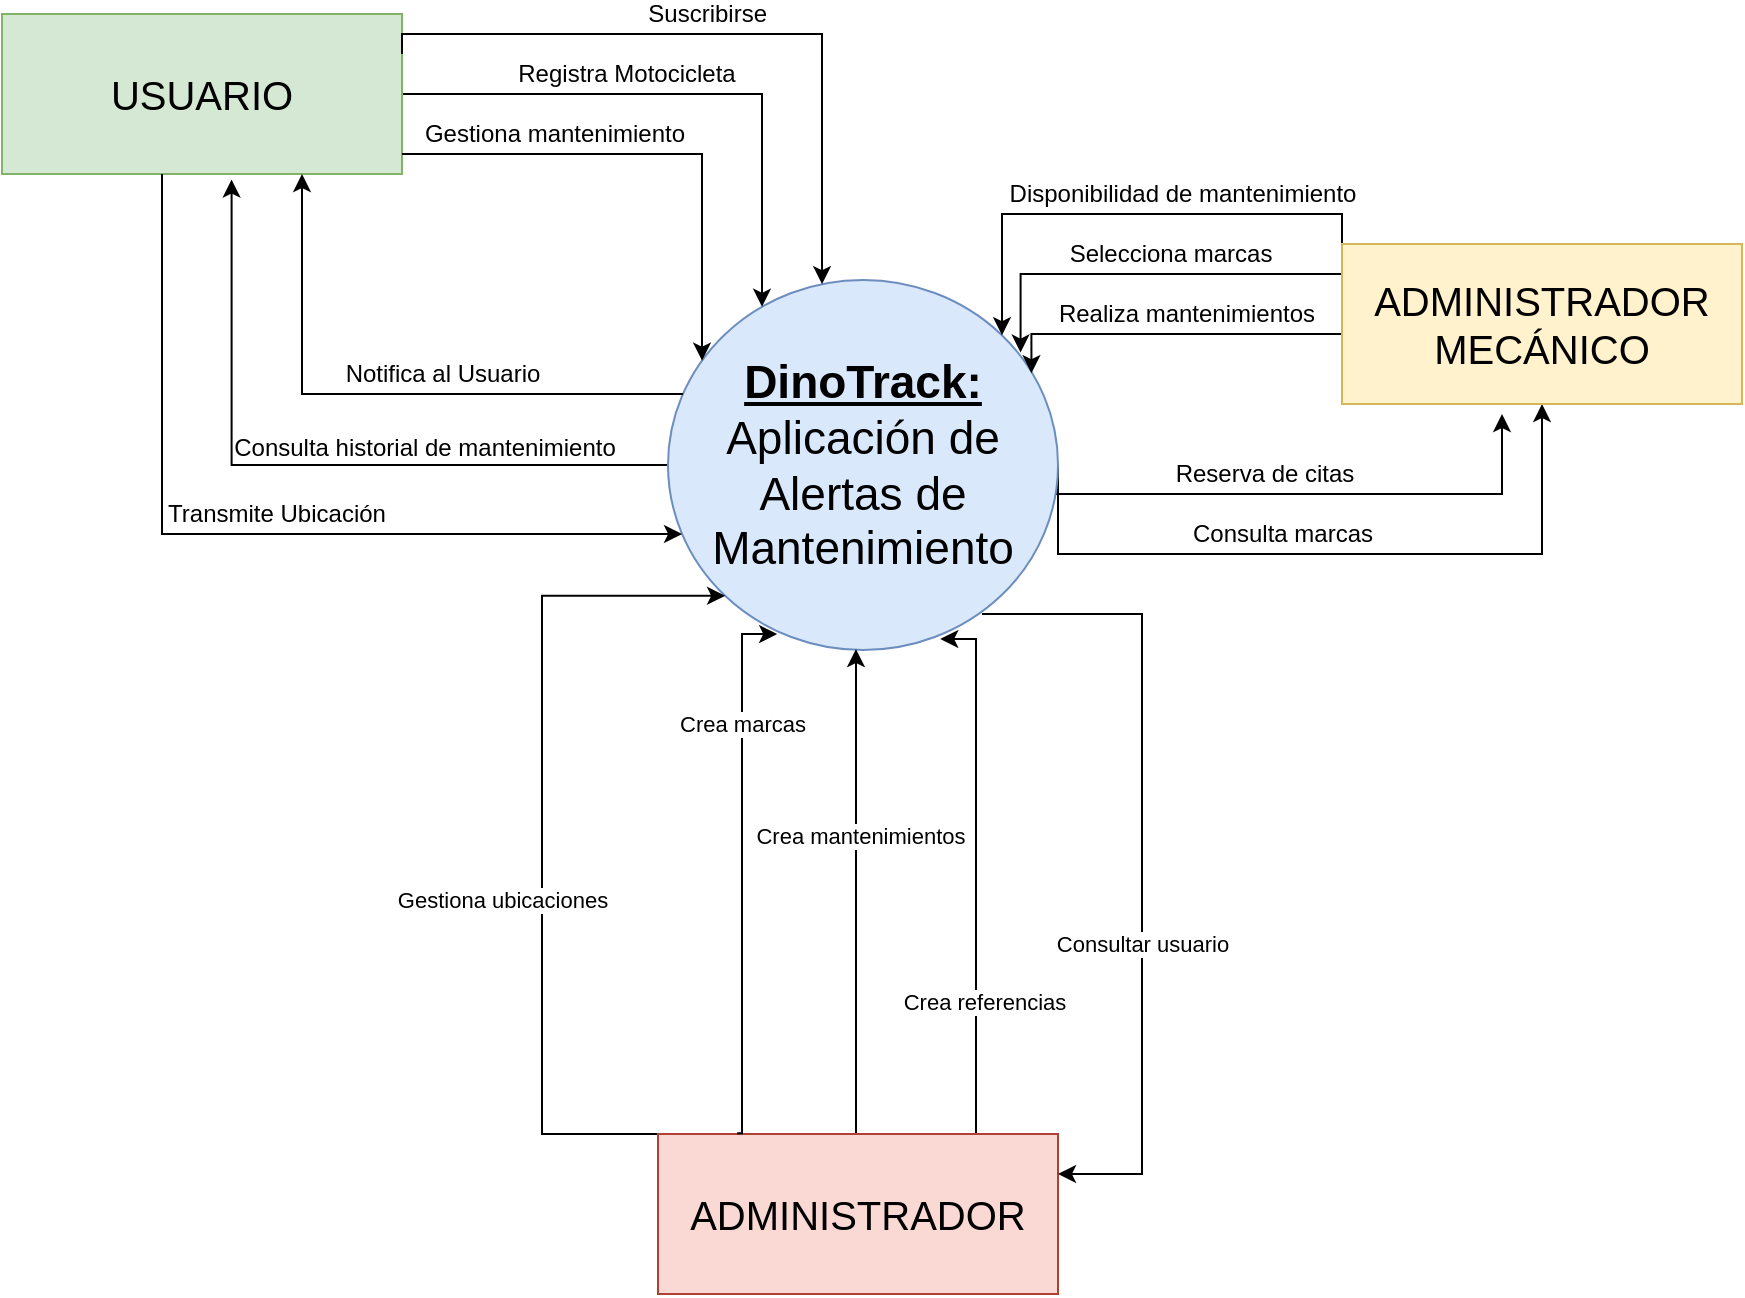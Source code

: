<mxfile version="21.7.4" type="github">
  <diagram name="Page-1" id="ad52d381-51e7-2e0d-a935-2d0ddd2fd229">
    <mxGraphModel dx="1034" dy="432" grid="1" gridSize="10" guides="1" tooltips="1" connect="1" arrows="1" fold="1" page="1" pageScale="1" pageWidth="1100" pageHeight="850" background="#ffffff" math="0" shadow="0">
      <root>
        <mxCell id="0" />
        <mxCell id="1" parent="0" />
        <mxCell id="vTPjAO6uO9O3xuP_UaEZ-26" style="edgeStyle=orthogonalEdgeStyle;orthogonalLoop=1;jettySize=auto;html=1;entryX=0.574;entryY=1.035;entryDx=0;entryDy=0;entryPerimeter=0;rounded=0;" parent="1" source="vTPjAO6uO9O3xuP_UaEZ-1" target="vTPjAO6uO9O3xuP_UaEZ-2" edge="1">
          <mxGeometry relative="1" as="geometry">
            <mxPoint x="240" y="290" as="targetPoint" />
          </mxGeometry>
        </mxCell>
        <mxCell id="vTPjAO6uO9O3xuP_UaEZ-60" value="Consulta historial de mantenimiento" style="edgeLabel;html=1;align=center;verticalAlign=middle;resizable=0;points=[];rotation=0;fontSize=12;" parent="vTPjAO6uO9O3xuP_UaEZ-26" vertex="1" connectable="0">
          <mxGeometry x="-0.194" y="-26" relative="1" as="geometry">
            <mxPoint x="23" y="17" as="offset" />
          </mxGeometry>
        </mxCell>
        <mxCell id="JRzb1f12x77p6DavTJoT-12" style="edgeStyle=orthogonalEdgeStyle;orthogonalLoop=1;jettySize=auto;html=1;entryX=0.5;entryY=1;entryDx=0;entryDy=0;exitX=1;exitY=0.5;exitDx=0;exitDy=0;rounded=0;" parent="1" source="vTPjAO6uO9O3xuP_UaEZ-1" target="JRzb1f12x77p6DavTJoT-1" edge="1">
          <mxGeometry relative="1" as="geometry">
            <Array as="points">
              <mxPoint x="648" y="470" />
              <mxPoint x="890" y="470" />
            </Array>
          </mxGeometry>
        </mxCell>
        <mxCell id="JRzb1f12x77p6DavTJoT-19" value="Consulta marcas" style="edgeLabel;html=1;align=center;verticalAlign=middle;resizable=0;points=[];fontSize=12;" parent="JRzb1f12x77p6DavTJoT-12" vertex="1" connectable="0">
          <mxGeometry x="-0.084" y="-2" relative="1" as="geometry">
            <mxPoint x="-9" y="-12" as="offset" />
          </mxGeometry>
        </mxCell>
        <mxCell id="JRzb1f12x77p6DavTJoT-13" style="edgeStyle=orthogonalEdgeStyle;orthogonalLoop=1;jettySize=auto;html=1;entryX=0.4;entryY=1.063;entryDx=0;entryDy=0;entryPerimeter=0;exitX=0.994;exitY=0.429;exitDx=0;exitDy=0;exitPerimeter=0;rounded=0;" parent="1" source="vTPjAO6uO9O3xuP_UaEZ-1" target="JRzb1f12x77p6DavTJoT-1" edge="1">
          <mxGeometry relative="1" as="geometry">
            <Array as="points">
              <mxPoint x="647" y="440" />
              <mxPoint x="870" y="440" />
            </Array>
          </mxGeometry>
        </mxCell>
        <mxCell id="JRzb1f12x77p6DavTJoT-14" value="Reserva de citas" style="edgeLabel;html=1;align=center;verticalAlign=middle;resizable=0;points=[];fontSize=12;" parent="JRzb1f12x77p6DavTJoT-13" vertex="1" connectable="0">
          <mxGeometry x="-0.02" y="3" relative="1" as="geometry">
            <mxPoint x="-11" y="-7" as="offset" />
          </mxGeometry>
        </mxCell>
        <mxCell id="vTPjAO6uO9O3xuP_UaEZ-1" value="&lt;font style=&quot;font-size: 23px;&quot;&gt;&lt;b&gt;&lt;u&gt;DinoTrack:&lt;br style=&quot;font-size: 23px;&quot;&gt;&lt;/u&gt;&lt;/b&gt;&lt;/font&gt;&lt;font style=&quot;font-size: 23px;&quot;&gt;Aplicación de Alertas de Mantenimiento&lt;/font&gt;" style="ellipse;whiteSpace=wrap;html=1;fillColor=#dae8fc;strokeColor=#6c8ebf;fontSize=23;" parent="1" vertex="1">
          <mxGeometry x="453" y="333" width="195" height="185" as="geometry" />
        </mxCell>
        <mxCell id="vTPjAO6uO9O3xuP_UaEZ-25" style="edgeStyle=orthogonalEdgeStyle;orthogonalLoop=1;jettySize=auto;html=1;rounded=0;" parent="1" source="vTPjAO6uO9O3xuP_UaEZ-2" target="vTPjAO6uO9O3xuP_UaEZ-1" edge="1">
          <mxGeometry relative="1" as="geometry">
            <Array as="points">
              <mxPoint x="500" y="240" />
            </Array>
          </mxGeometry>
        </mxCell>
        <mxCell id="vTPjAO6uO9O3xuP_UaEZ-49" value="Registra Motocicleta" style="edgeLabel;html=1;align=center;verticalAlign=middle;resizable=0;points=[];rotation=0;fontSize=12;" parent="vTPjAO6uO9O3xuP_UaEZ-25" vertex="1" connectable="0">
          <mxGeometry x="-0.13" y="-34" relative="1" as="geometry">
            <mxPoint x="-13" y="-44" as="offset" />
          </mxGeometry>
        </mxCell>
        <mxCell id="vTPjAO6uO9O3xuP_UaEZ-2" value="USUARIO" style="rounded=0;whiteSpace=wrap;html=1;fillColor=#d5e8d4;strokeColor=#82b366;fontSize=20;" parent="1" vertex="1">
          <mxGeometry x="120" y="200" width="200" height="80" as="geometry" />
        </mxCell>
        <mxCell id="vTPjAO6uO9O3xuP_UaEZ-36" style="orthogonalLoop=1;jettySize=auto;html=1;rounded=0;edgeStyle=orthogonalEdgeStyle;" parent="1" edge="1">
          <mxGeometry relative="1" as="geometry">
            <mxPoint x="547" y="760" as="sourcePoint" />
            <mxPoint x="547" y="517.56" as="targetPoint" />
            <Array as="points">
              <mxPoint x="547" y="690" />
              <mxPoint x="547" y="690" />
            </Array>
          </mxGeometry>
        </mxCell>
        <mxCell id="tYQq5SeOfyoaiiNC3GQ5-1" style="rounded=0;orthogonalLoop=1;jettySize=auto;html=1;exitX=0;exitY=0.25;exitDx=0;exitDy=0;entryX=0;entryY=1;entryDx=0;entryDy=0;edgeStyle=orthogonalEdgeStyle;" parent="1" source="vTPjAO6uO9O3xuP_UaEZ-5" target="vTPjAO6uO9O3xuP_UaEZ-1" edge="1">
          <mxGeometry relative="1" as="geometry">
            <mxPoint x="390.0" y="753.57" as="sourcePoint" />
            <mxPoint x="412.71" y="500" as="targetPoint" />
            <Array as="points">
              <mxPoint x="390" y="760" />
              <mxPoint x="390" y="491" />
            </Array>
          </mxGeometry>
        </mxCell>
        <mxCell id="tYQq5SeOfyoaiiNC3GQ5-2" value="Gestiona ubicaciones" style="edgeLabel;html=1;align=center;verticalAlign=middle;resizable=0;points=[];" parent="tYQq5SeOfyoaiiNC3GQ5-1" vertex="1" connectable="0">
          <mxGeometry x="0.244" y="2" relative="1" as="geometry">
            <mxPoint x="-18" y="78" as="offset" />
          </mxGeometry>
        </mxCell>
        <mxCell id="tYQq5SeOfyoaiiNC3GQ5-7" style="edgeStyle=orthogonalEdgeStyle;rounded=0;orthogonalLoop=1;jettySize=auto;html=1;entryX=0.698;entryY=0.97;entryDx=0;entryDy=0;entryPerimeter=0;" parent="1" target="vTPjAO6uO9O3xuP_UaEZ-1" edge="1">
          <mxGeometry relative="1" as="geometry">
            <mxPoint x="607" y="760" as="sourcePoint" />
            <mxPoint x="606.545" y="509.12" as="targetPoint" />
            <Array as="points">
              <mxPoint x="607" y="513" />
            </Array>
          </mxGeometry>
        </mxCell>
        <mxCell id="tYQq5SeOfyoaiiNC3GQ5-8" value="Crea mantenimientos" style="edgeLabel;html=1;align=center;verticalAlign=middle;resizable=0;points=[];" parent="tYQq5SeOfyoaiiNC3GQ5-7" vertex="1" connectable="0">
          <mxGeometry x="0.347" y="4" relative="1" as="geometry">
            <mxPoint x="-54" y="29" as="offset" />
          </mxGeometry>
        </mxCell>
        <mxCell id="tYQq5SeOfyoaiiNC3GQ5-9" value="Crea referencias" style="edgeLabel;html=1;align=center;verticalAlign=middle;resizable=0;points=[];" parent="tYQq5SeOfyoaiiNC3GQ5-7" vertex="1" connectable="0">
          <mxGeometry x="-0.123" y="1" relative="1" as="geometry">
            <mxPoint x="5" y="50" as="offset" />
          </mxGeometry>
        </mxCell>
        <mxCell id="vTPjAO6uO9O3xuP_UaEZ-5" value="ADMINISTRADOR" style="rounded=0;whiteSpace=wrap;html=1;fillColor=#fad9d5;strokeColor=#ae4132;fontSize=20;" parent="1" vertex="1">
          <mxGeometry x="448" y="760" width="200" height="80" as="geometry" />
        </mxCell>
        <mxCell id="vTPjAO6uO9O3xuP_UaEZ-35" style="edgeStyle=orthogonalEdgeStyle;orthogonalLoop=1;jettySize=auto;html=1;rounded=0;exitX=1;exitY=1;exitDx=0;exitDy=0;" parent="1" target="vTPjAO6uO9O3xuP_UaEZ-5" edge="1">
          <mxGeometry relative="1" as="geometry">
            <mxPoint x="610.003" y="499.998" as="sourcePoint" />
            <mxPoint x="613.55" y="749.1" as="targetPoint" />
            <Array as="points">
              <mxPoint x="690" y="500" />
              <mxPoint x="690" y="780" />
            </Array>
          </mxGeometry>
        </mxCell>
        <mxCell id="vTPjAO6uO9O3xuP_UaEZ-61" value="Consultar usuario" style="edgeLabel;html=1;align=center;verticalAlign=middle;resizable=0;points=[];rotation=0;" parent="vTPjAO6uO9O3xuP_UaEZ-35" vertex="1" connectable="0">
          <mxGeometry x="-0.065" y="2" relative="1" as="geometry">
            <mxPoint x="-2" y="57" as="offset" />
          </mxGeometry>
        </mxCell>
        <mxCell id="vTPjAO6uO9O3xuP_UaEZ-37" style="edgeStyle=orthogonalEdgeStyle;orthogonalLoop=1;jettySize=auto;html=1;exitX=1;exitY=0.25;exitDx=0;exitDy=0;rounded=0;" parent="1" source="vTPjAO6uO9O3xuP_UaEZ-2" target="vTPjAO6uO9O3xuP_UaEZ-1" edge="1">
          <mxGeometry relative="1" as="geometry">
            <mxPoint x="330" y="250" as="sourcePoint" />
            <mxPoint x="492" y="370" as="targetPoint" />
            <Array as="points">
              <mxPoint x="320" y="210" />
              <mxPoint x="530" y="210" />
            </Array>
          </mxGeometry>
        </mxCell>
        <mxCell id="vTPjAO6uO9O3xuP_UaEZ-48" value="Suscribirse&amp;nbsp;" style="edgeLabel;html=1;align=center;verticalAlign=middle;resizable=0;points=[];rotation=0;fontSize=12;" parent="vTPjAO6uO9O3xuP_UaEZ-37" vertex="1" connectable="0">
          <mxGeometry x="-0.242" y="-14" relative="1" as="geometry">
            <mxPoint x="33" y="-24" as="offset" />
          </mxGeometry>
        </mxCell>
        <mxCell id="vTPjAO6uO9O3xuP_UaEZ-38" style="edgeStyle=orthogonalEdgeStyle;orthogonalLoop=1;jettySize=auto;html=1;rounded=0;" parent="1" source="vTPjAO6uO9O3xuP_UaEZ-2" target="vTPjAO6uO9O3xuP_UaEZ-1" edge="1">
          <mxGeometry relative="1" as="geometry">
            <mxPoint x="330" y="261" as="sourcePoint" />
            <mxPoint x="472" y="380" as="targetPoint" />
            <Array as="points">
              <mxPoint x="470" y="270" />
            </Array>
          </mxGeometry>
        </mxCell>
        <mxCell id="nPG4L5tNExXE4AchY1rx-2" value="Gestiona mantenimiento" style="edgeLabel;html=1;align=center;verticalAlign=middle;resizable=0;points=[];rotation=0;fontSize=12;" parent="vTPjAO6uO9O3xuP_UaEZ-38" vertex="1" connectable="0">
          <mxGeometry x="-0.198" y="-29" relative="1" as="geometry">
            <mxPoint x="-26" y="-39" as="offset" />
          </mxGeometry>
        </mxCell>
        <mxCell id="vTPjAO6uO9O3xuP_UaEZ-39" style="edgeStyle=orthogonalEdgeStyle;orthogonalLoop=1;jettySize=auto;html=1;startArrow=classic;startFill=1;endArrow=none;endFill=0;rounded=0;" parent="1" source="vTPjAO6uO9O3xuP_UaEZ-1" target="vTPjAO6uO9O3xuP_UaEZ-2" edge="1">
          <mxGeometry relative="1" as="geometry">
            <mxPoint x="250" y="300" as="targetPoint" />
            <mxPoint x="463" y="435" as="sourcePoint" />
            <Array as="points">
              <mxPoint x="200" y="460" />
            </Array>
          </mxGeometry>
        </mxCell>
        <mxCell id="JRzb1f12x77p6DavTJoT-20" value="Transmite Ubicación" style="edgeLabel;html=1;align=center;verticalAlign=middle;resizable=0;points=[];rotation=0;fontSize=12;" parent="vTPjAO6uO9O3xuP_UaEZ-39" vertex="1" connectable="0">
          <mxGeometry x="-0.328" y="-18" relative="1" as="geometry">
            <mxPoint x="-55" y="8" as="offset" />
          </mxGeometry>
        </mxCell>
        <mxCell id="vTPjAO6uO9O3xuP_UaEZ-40" style="edgeStyle=orthogonalEdgeStyle;orthogonalLoop=1;jettySize=auto;html=1;entryX=0.75;entryY=1;entryDx=0;entryDy=0;rounded=0;" parent="1" source="vTPjAO6uO9O3xuP_UaEZ-1" target="vTPjAO6uO9O3xuP_UaEZ-2" edge="1">
          <mxGeometry relative="1" as="geometry">
            <mxPoint x="260" y="280" as="targetPoint" />
            <mxPoint x="473" y="415" as="sourcePoint" />
            <Array as="points">
              <mxPoint x="270" y="390" />
            </Array>
          </mxGeometry>
        </mxCell>
        <mxCell id="vTPjAO6uO9O3xuP_UaEZ-50" value="Notifica al Usuario" style="edgeLabel;html=1;align=center;verticalAlign=middle;resizable=0;points=[];rotation=0;fontSize=12;" parent="vTPjAO6uO9O3xuP_UaEZ-40" vertex="1" connectable="0">
          <mxGeometry x="-0.291" y="-22" relative="1" as="geometry">
            <mxPoint x="-14" y="12" as="offset" />
          </mxGeometry>
        </mxCell>
        <mxCell id="JRzb1f12x77p6DavTJoT-2" style="edgeStyle=orthogonalEdgeStyle;orthogonalLoop=1;jettySize=auto;html=1;strokeColor=default;exitX=0;exitY=0.25;exitDx=0;exitDy=0;rounded=0;" parent="1" source="JRzb1f12x77p6DavTJoT-1" target="vTPjAO6uO9O3xuP_UaEZ-1" edge="1">
          <mxGeometry relative="1" as="geometry">
            <Array as="points">
              <mxPoint x="790" y="300" />
              <mxPoint x="620" y="300" />
            </Array>
          </mxGeometry>
        </mxCell>
        <mxCell id="JRzb1f12x77p6DavTJoT-15" value="Disponibilidad de mantenimiento" style="edgeLabel;html=1;align=center;verticalAlign=middle;resizable=0;points=[];fontSize=12;" parent="JRzb1f12x77p6DavTJoT-2" vertex="1" connectable="0">
          <mxGeometry x="0.041" y="-2" relative="1" as="geometry">
            <mxPoint x="23" y="-8" as="offset" />
          </mxGeometry>
        </mxCell>
        <mxCell id="JRzb1f12x77p6DavTJoT-10" style="edgeStyle=orthogonalEdgeStyle;orthogonalLoop=1;jettySize=auto;html=1;exitX=0.008;exitY=0.377;exitDx=0;exitDy=0;exitPerimeter=0;entryX=0.904;entryY=0.196;entryDx=0;entryDy=0;entryPerimeter=0;rounded=0;" parent="1" source="JRzb1f12x77p6DavTJoT-1" target="vTPjAO6uO9O3xuP_UaEZ-1" edge="1">
          <mxGeometry relative="1" as="geometry">
            <mxPoint x="639" y="390" as="targetPoint" />
            <Array as="points">
              <mxPoint x="792" y="330" />
              <mxPoint x="629" y="330" />
            </Array>
          </mxGeometry>
        </mxCell>
        <mxCell id="JRzb1f12x77p6DavTJoT-16" value="Selecciona marcas" style="edgeLabel;html=1;align=center;verticalAlign=middle;resizable=0;points=[];fontSize=12;" parent="JRzb1f12x77p6DavTJoT-10" vertex="1" connectable="0">
          <mxGeometry x="0.022" y="-2" relative="1" as="geometry">
            <mxPoint x="7" y="-8" as="offset" />
          </mxGeometry>
        </mxCell>
        <mxCell id="JRzb1f12x77p6DavTJoT-17" style="edgeStyle=orthogonalEdgeStyle;orthogonalLoop=1;jettySize=auto;html=1;entryX=0.932;entryY=0.252;entryDx=0;entryDy=0;entryPerimeter=0;exitX=0.012;exitY=0.618;exitDx=0;exitDy=0;exitPerimeter=0;rounded=0;" parent="1" source="JRzb1f12x77p6DavTJoT-1" target="vTPjAO6uO9O3xuP_UaEZ-1" edge="1">
          <mxGeometry relative="1" as="geometry">
            <Array as="points">
              <mxPoint x="792" y="360" />
              <mxPoint x="635" y="360" />
            </Array>
          </mxGeometry>
        </mxCell>
        <mxCell id="JRzb1f12x77p6DavTJoT-18" value="Realiza mantenimientos" style="edgeLabel;html=1;align=center;verticalAlign=middle;resizable=0;points=[];fontSize=12;" parent="JRzb1f12x77p6DavTJoT-17" vertex="1" connectable="0">
          <mxGeometry x="0.011" y="1" relative="1" as="geometry">
            <mxPoint x="7" y="-11" as="offset" />
          </mxGeometry>
        </mxCell>
        <mxCell id="JRzb1f12x77p6DavTJoT-1" value="&lt;font style=&quot;vertical-align: inherit;&quot;&gt;&lt;font style=&quot;vertical-align: inherit;&quot;&gt;ADMINISTRADOR MECÁNICO&lt;/font&gt;&lt;/font&gt;" style="rounded=0;whiteSpace=wrap;html=1;fillColor=#fff2cc;strokeColor=#d6b656;fontSize=20;" parent="1" vertex="1">
          <mxGeometry x="790" y="315" width="200" height="80" as="geometry" />
        </mxCell>
        <mxCell id="tYQq5SeOfyoaiiNC3GQ5-3" style="rounded=0;orthogonalLoop=1;jettySize=auto;html=1;exitX=0.198;exitY=-0.005;exitDx=0;exitDy=0;exitPerimeter=0;strokeColor=default;edgeStyle=orthogonalEdgeStyle;entryX=0.28;entryY=0.957;entryDx=0;entryDy=0;entryPerimeter=0;" parent="1" source="vTPjAO6uO9O3xuP_UaEZ-5" target="vTPjAO6uO9O3xuP_UaEZ-1" edge="1">
          <mxGeometry relative="1" as="geometry">
            <mxPoint x="490.4" y="729.2" as="sourcePoint" />
            <mxPoint x="490" y="500" as="targetPoint" />
            <Array as="points">
              <mxPoint x="490" y="760" />
              <mxPoint x="490" y="510" />
            </Array>
          </mxGeometry>
        </mxCell>
        <mxCell id="tYQq5SeOfyoaiiNC3GQ5-4" value="Crea marcas" style="edgeLabel;html=1;align=center;verticalAlign=middle;resizable=0;points=[];" parent="tYQq5SeOfyoaiiNC3GQ5-3" vertex="1" connectable="0">
          <mxGeometry x="0.244" y="2" relative="1" as="geometry">
            <mxPoint x="2" y="-40" as="offset" />
          </mxGeometry>
        </mxCell>
      </root>
    </mxGraphModel>
  </diagram>
</mxfile>
